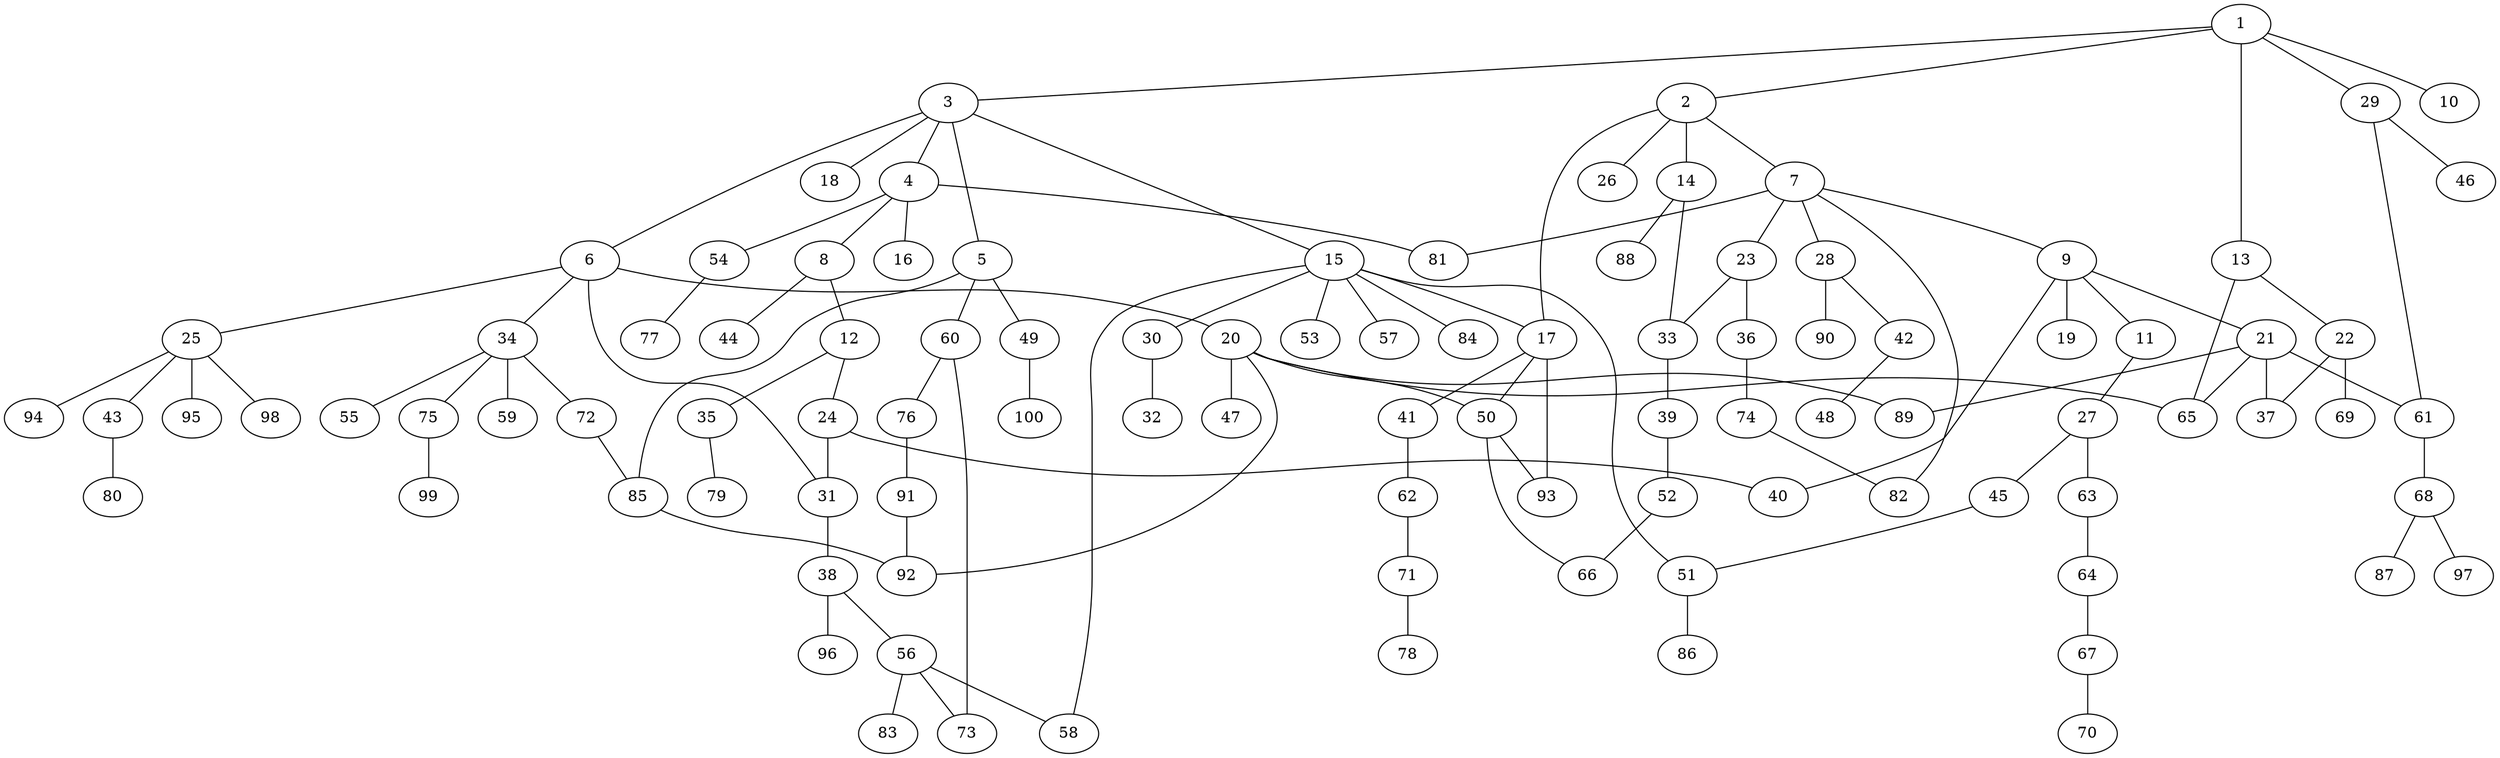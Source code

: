 graph graphname {1--2
1--3
1--10
1--13
1--29
2--7
2--14
2--17
2--26
3--4
3--5
3--6
3--15
3--18
4--8
4--16
4--54
4--81
5--49
5--60
5--85
6--20
6--25
6--31
6--34
7--9
7--23
7--28
7--81
7--82
8--12
8--44
9--11
9--19
9--21
9--40
11--27
12--24
12--35
13--22
13--65
14--33
14--88
15--17
15--30
15--51
15--53
15--57
15--58
15--84
17--41
17--50
17--93
20--47
20--50
20--65
20--89
20--92
21--37
21--61
21--65
21--89
22--37
22--69
23--33
23--36
24--31
24--40
25--43
25--94
25--95
25--98
27--45
27--63
28--42
28--90
29--46
29--61
30--32
31--38
33--39
34--55
34--59
34--72
34--75
35--79
36--74
38--56
38--96
39--52
41--62
42--48
43--80
45--51
49--100
50--66
50--93
51--86
52--66
54--77
56--58
56--73
56--83
60--73
60--76
61--68
62--71
63--64
64--67
67--70
68--87
68--97
71--78
72--85
74--82
75--99
76--91
85--92
91--92
}